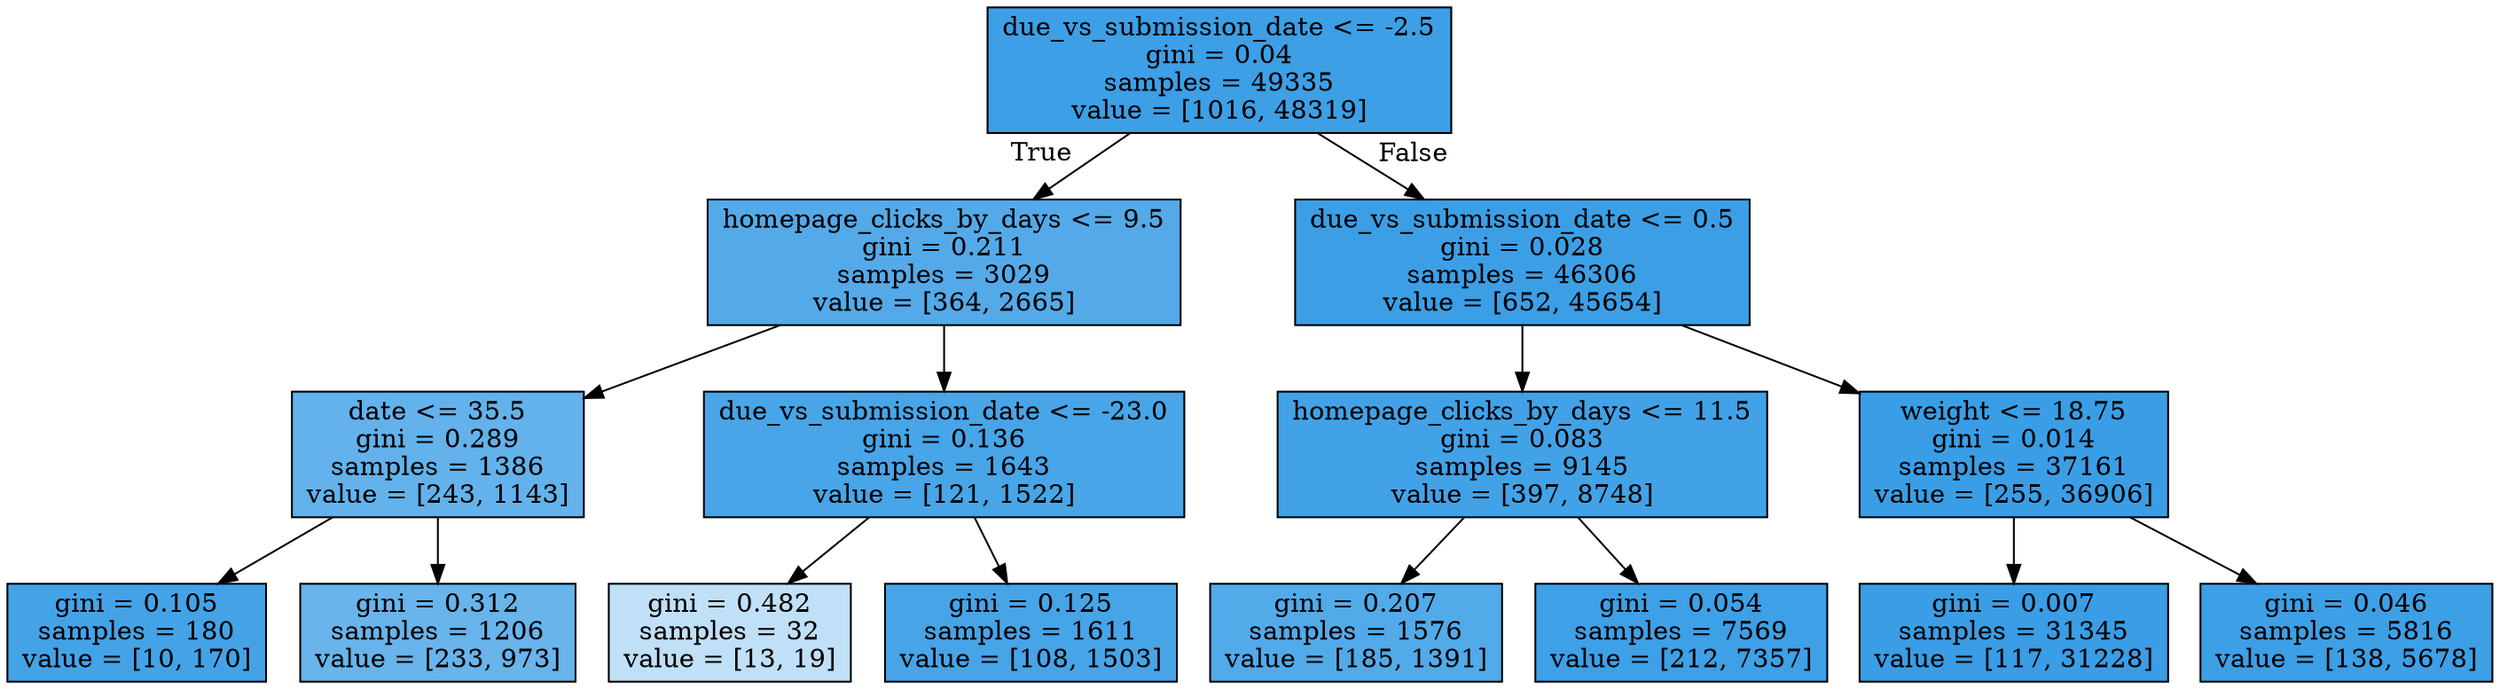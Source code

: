digraph Tree {
node [shape=box, style="filled", color="black"] ;
0 [label="due_vs_submission_date <= -2.5\ngini = 0.04\nsamples = 49335\nvalue = [1016, 48319]", fillcolor="#399de5fa"] ;
1 [label="homepage_clicks_by_days <= 9.5\ngini = 0.211\nsamples = 3029\nvalue = [364, 2665]", fillcolor="#399de5dc"] ;
0 -> 1 [labeldistance=2.5, labelangle=45, headlabel="True"] ;
2 [label="date <= 35.5\ngini = 0.289\nsamples = 1386\nvalue = [243, 1143]", fillcolor="#399de5c9"] ;
1 -> 2 ;
3 [label="gini = 0.105\nsamples = 180\nvalue = [10, 170]", fillcolor="#399de5f0"] ;
2 -> 3 ;
4 [label="gini = 0.312\nsamples = 1206\nvalue = [233, 973]", fillcolor="#399de5c2"] ;
2 -> 4 ;
5 [label="due_vs_submission_date <= -23.0\ngini = 0.136\nsamples = 1643\nvalue = [121, 1522]", fillcolor="#399de5eb"] ;
1 -> 5 ;
6 [label="gini = 0.482\nsamples = 32\nvalue = [13, 19]", fillcolor="#399de551"] ;
5 -> 6 ;
7 [label="gini = 0.125\nsamples = 1611\nvalue = [108, 1503]", fillcolor="#399de5ed"] ;
5 -> 7 ;
8 [label="due_vs_submission_date <= 0.5\ngini = 0.028\nsamples = 46306\nvalue = [652, 45654]", fillcolor="#399de5fb"] ;
0 -> 8 [labeldistance=2.5, labelangle=-45, headlabel="False"] ;
9 [label="homepage_clicks_by_days <= 11.5\ngini = 0.083\nsamples = 9145\nvalue = [397, 8748]", fillcolor="#399de5f3"] ;
8 -> 9 ;
10 [label="gini = 0.207\nsamples = 1576\nvalue = [185, 1391]", fillcolor="#399de5dd"] ;
9 -> 10 ;
11 [label="gini = 0.054\nsamples = 7569\nvalue = [212, 7357]", fillcolor="#399de5f8"] ;
9 -> 11 ;
12 [label="weight <= 18.75\ngini = 0.014\nsamples = 37161\nvalue = [255, 36906]", fillcolor="#399de5fd"] ;
8 -> 12 ;
13 [label="gini = 0.007\nsamples = 31345\nvalue = [117, 31228]", fillcolor="#399de5fe"] ;
12 -> 13 ;
14 [label="gini = 0.046\nsamples = 5816\nvalue = [138, 5678]", fillcolor="#399de5f9"] ;
12 -> 14 ;
}